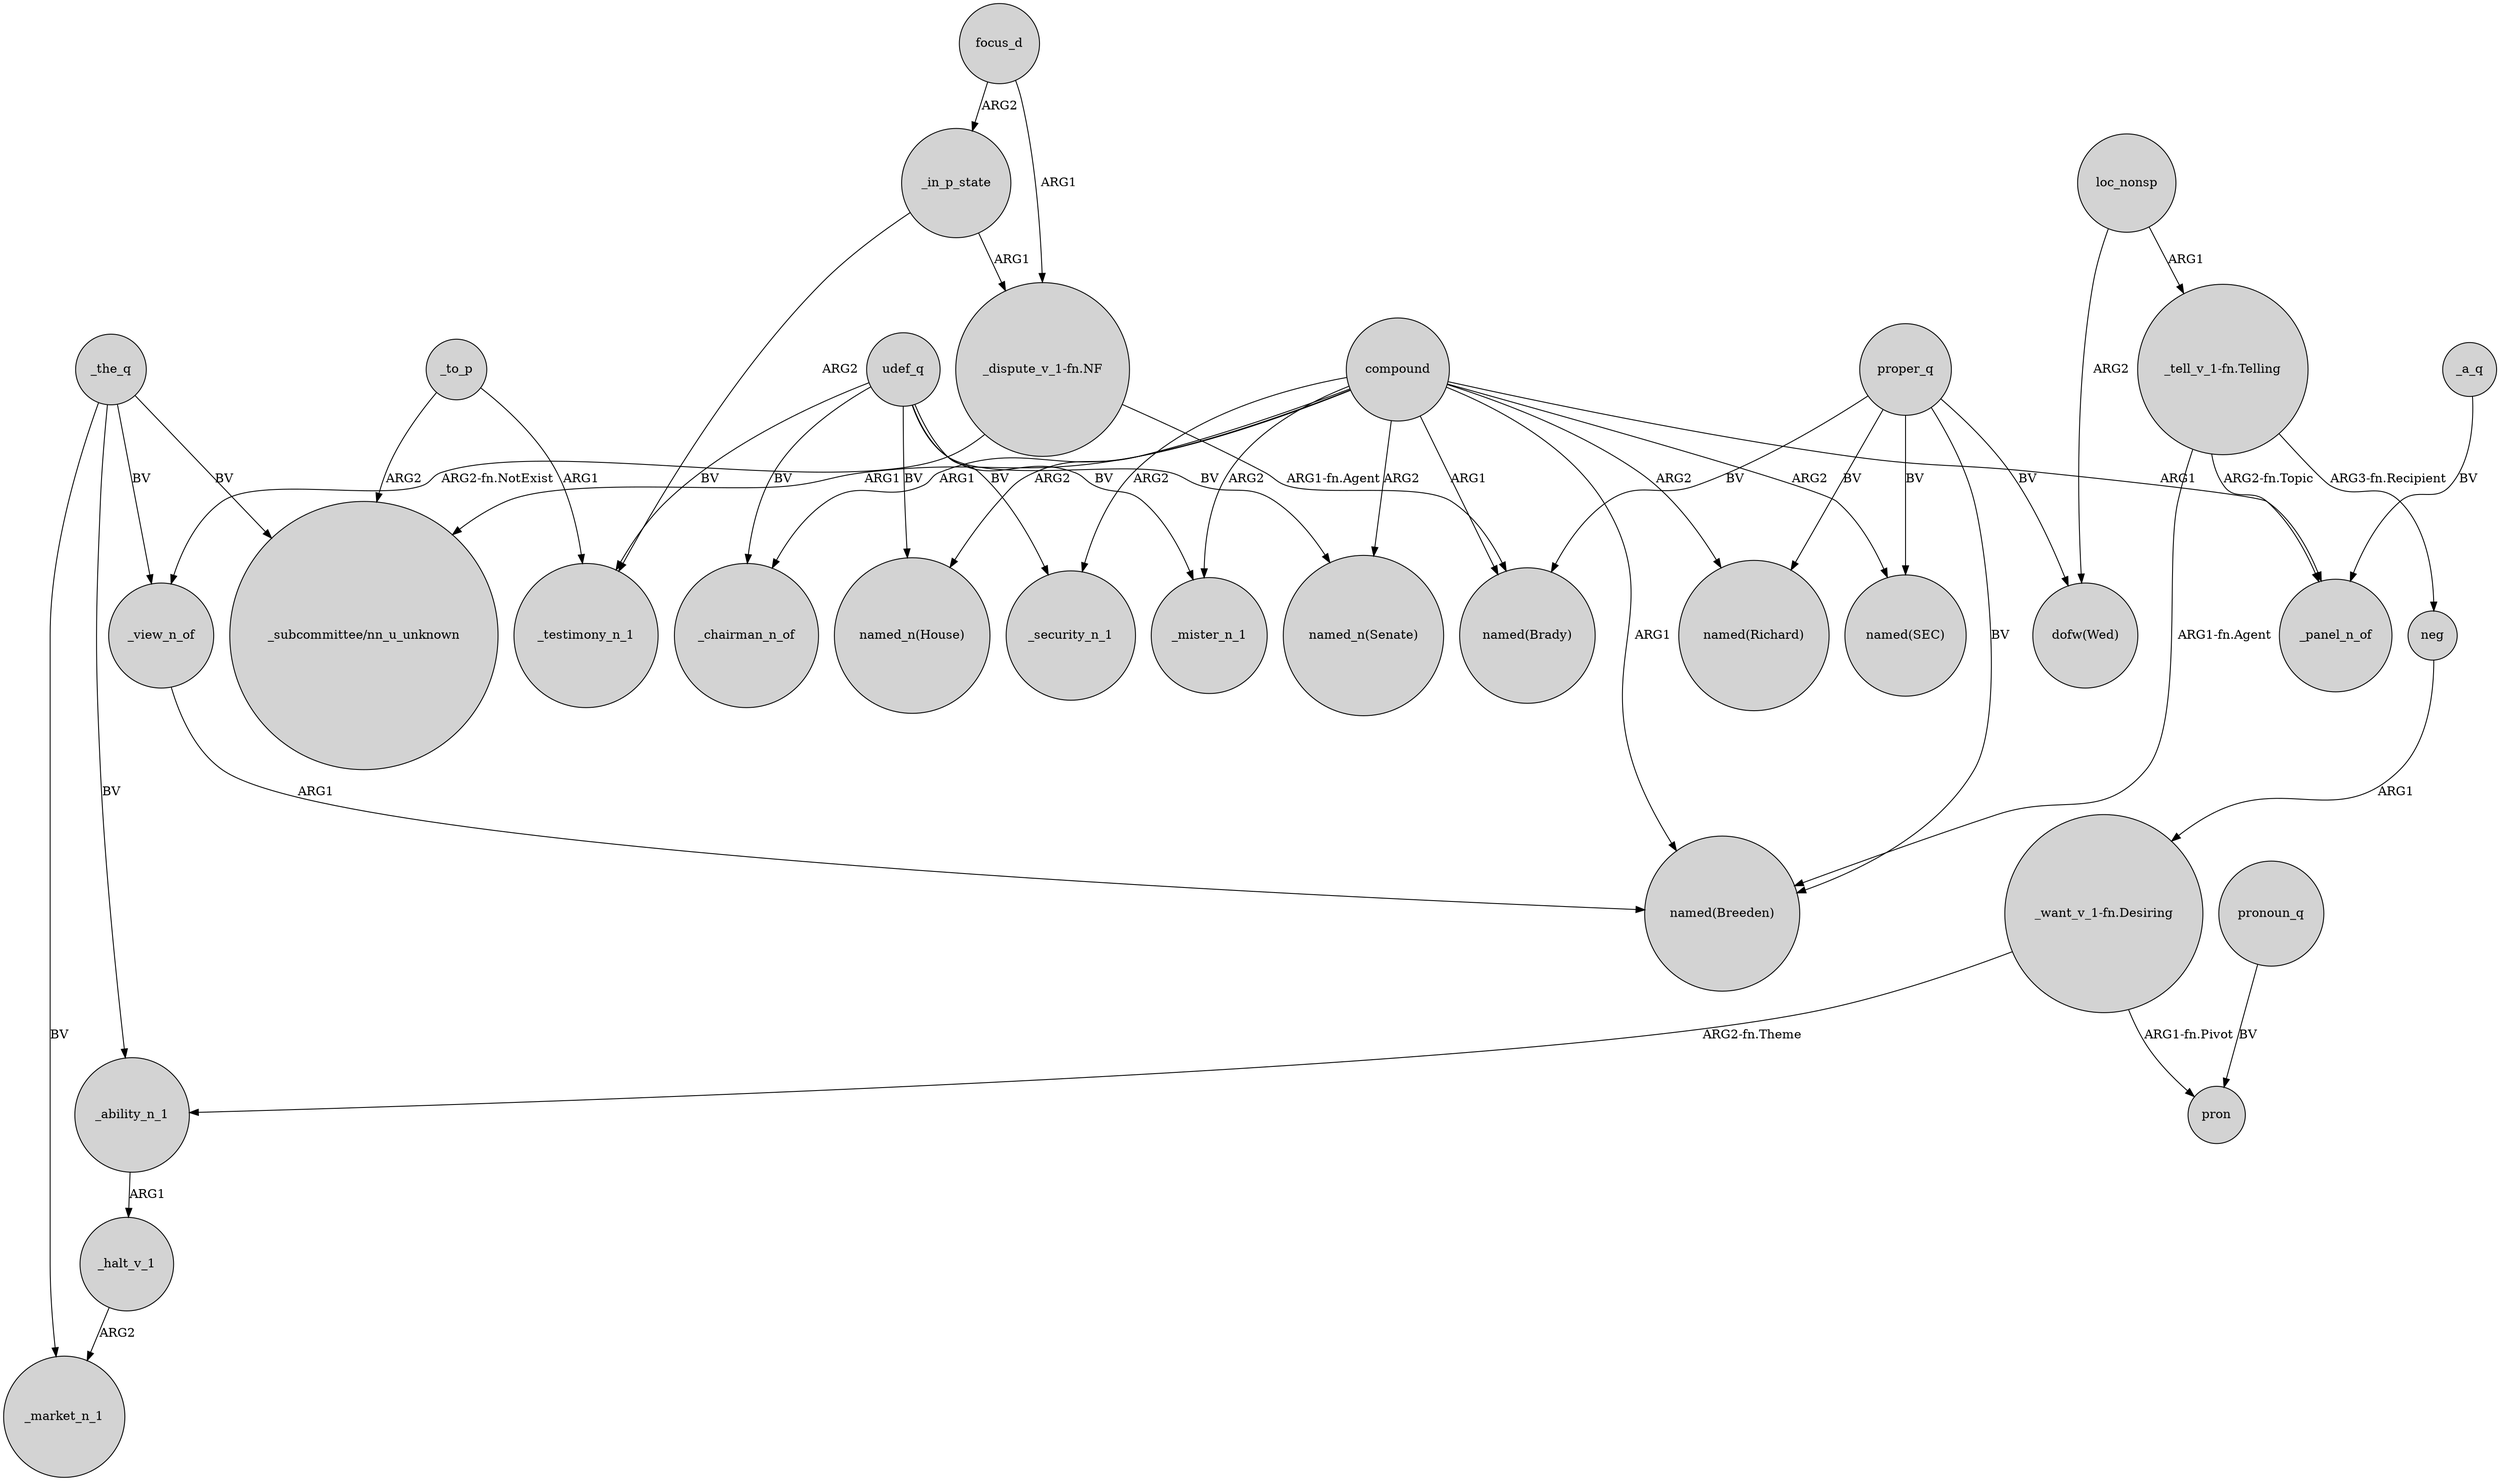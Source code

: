 digraph {
	node [shape=circle style=filled]
	udef_q -> "named_n(House)" [label=BV]
	"_dispute_v_1-fn.NF" -> _view_n_of [label="ARG2-fn.NotExist"]
	compound -> _chairman_n_of [label=ARG1]
	_in_p_state -> _testimony_n_1 [label=ARG2]
	"_tell_v_1-fn.Telling" -> neg [label="ARG3-fn.Recipient"]
	compound -> "named(Brady)" [label=ARG1]
	compound -> _mister_n_1 [label=ARG2]
	compound -> "named(Richard)" [label=ARG2]
	_to_p -> _testimony_n_1 [label=ARG1]
	compound -> _security_n_1 [label=ARG2]
	focus_d -> _in_p_state [label=ARG2]
	"_want_v_1-fn.Desiring" -> pron [label="ARG1-fn.Pivot"]
	udef_q -> _mister_n_1 [label=BV]
	_in_p_state -> "_dispute_v_1-fn.NF" [label=ARG1]
	udef_q -> _chairman_n_of [label=BV]
	_to_p -> "_subcommittee/nn_u_unknown" [label=ARG2]
	proper_q -> "named(Brady)" [label=BV]
	focus_d -> "_dispute_v_1-fn.NF" [label=ARG1]
	compound -> _panel_n_of [label=ARG1]
	_ability_n_1 -> _halt_v_1 [label=ARG1]
	_view_n_of -> "named(Breeden)" [label=ARG1]
	pronoun_q -> pron [label=BV]
	_the_q -> _view_n_of [label=BV]
	_halt_v_1 -> _market_n_1 [label=ARG2]
	proper_q -> "named(Richard)" [label=BV]
	"_tell_v_1-fn.Telling" -> _panel_n_of [label="ARG2-fn.Topic"]
	proper_q -> "named(SEC)" [label=BV]
	proper_q -> "dofw(Wed)" [label=BV]
	"_dispute_v_1-fn.NF" -> "named(Brady)" [label="ARG1-fn.Agent"]
	compound -> "named_n(Senate)" [label=ARG2]
	_a_q -> _panel_n_of [label=BV]
	compound -> "named_n(House)" [label=ARG2]
	udef_q -> "named_n(Senate)" [label=BV]
	compound -> "named(SEC)" [label=ARG2]
	_the_q -> "_subcommittee/nn_u_unknown" [label=BV]
	proper_q -> "named(Breeden)" [label=BV]
	"_want_v_1-fn.Desiring" -> _ability_n_1 [label="ARG2-fn.Theme"]
	_the_q -> _ability_n_1 [label=BV]
	"_tell_v_1-fn.Telling" -> "named(Breeden)" [label="ARG1-fn.Agent"]
	loc_nonsp -> "dofw(Wed)" [label=ARG2]
	loc_nonsp -> "_tell_v_1-fn.Telling" [label=ARG1]
	_the_q -> _market_n_1 [label=BV]
	compound -> "named(Breeden)" [label=ARG1]
	neg -> "_want_v_1-fn.Desiring" [label=ARG1]
	udef_q -> _testimony_n_1 [label=BV]
	compound -> "_subcommittee/nn_u_unknown" [label=ARG1]
	udef_q -> _security_n_1 [label=BV]
}
